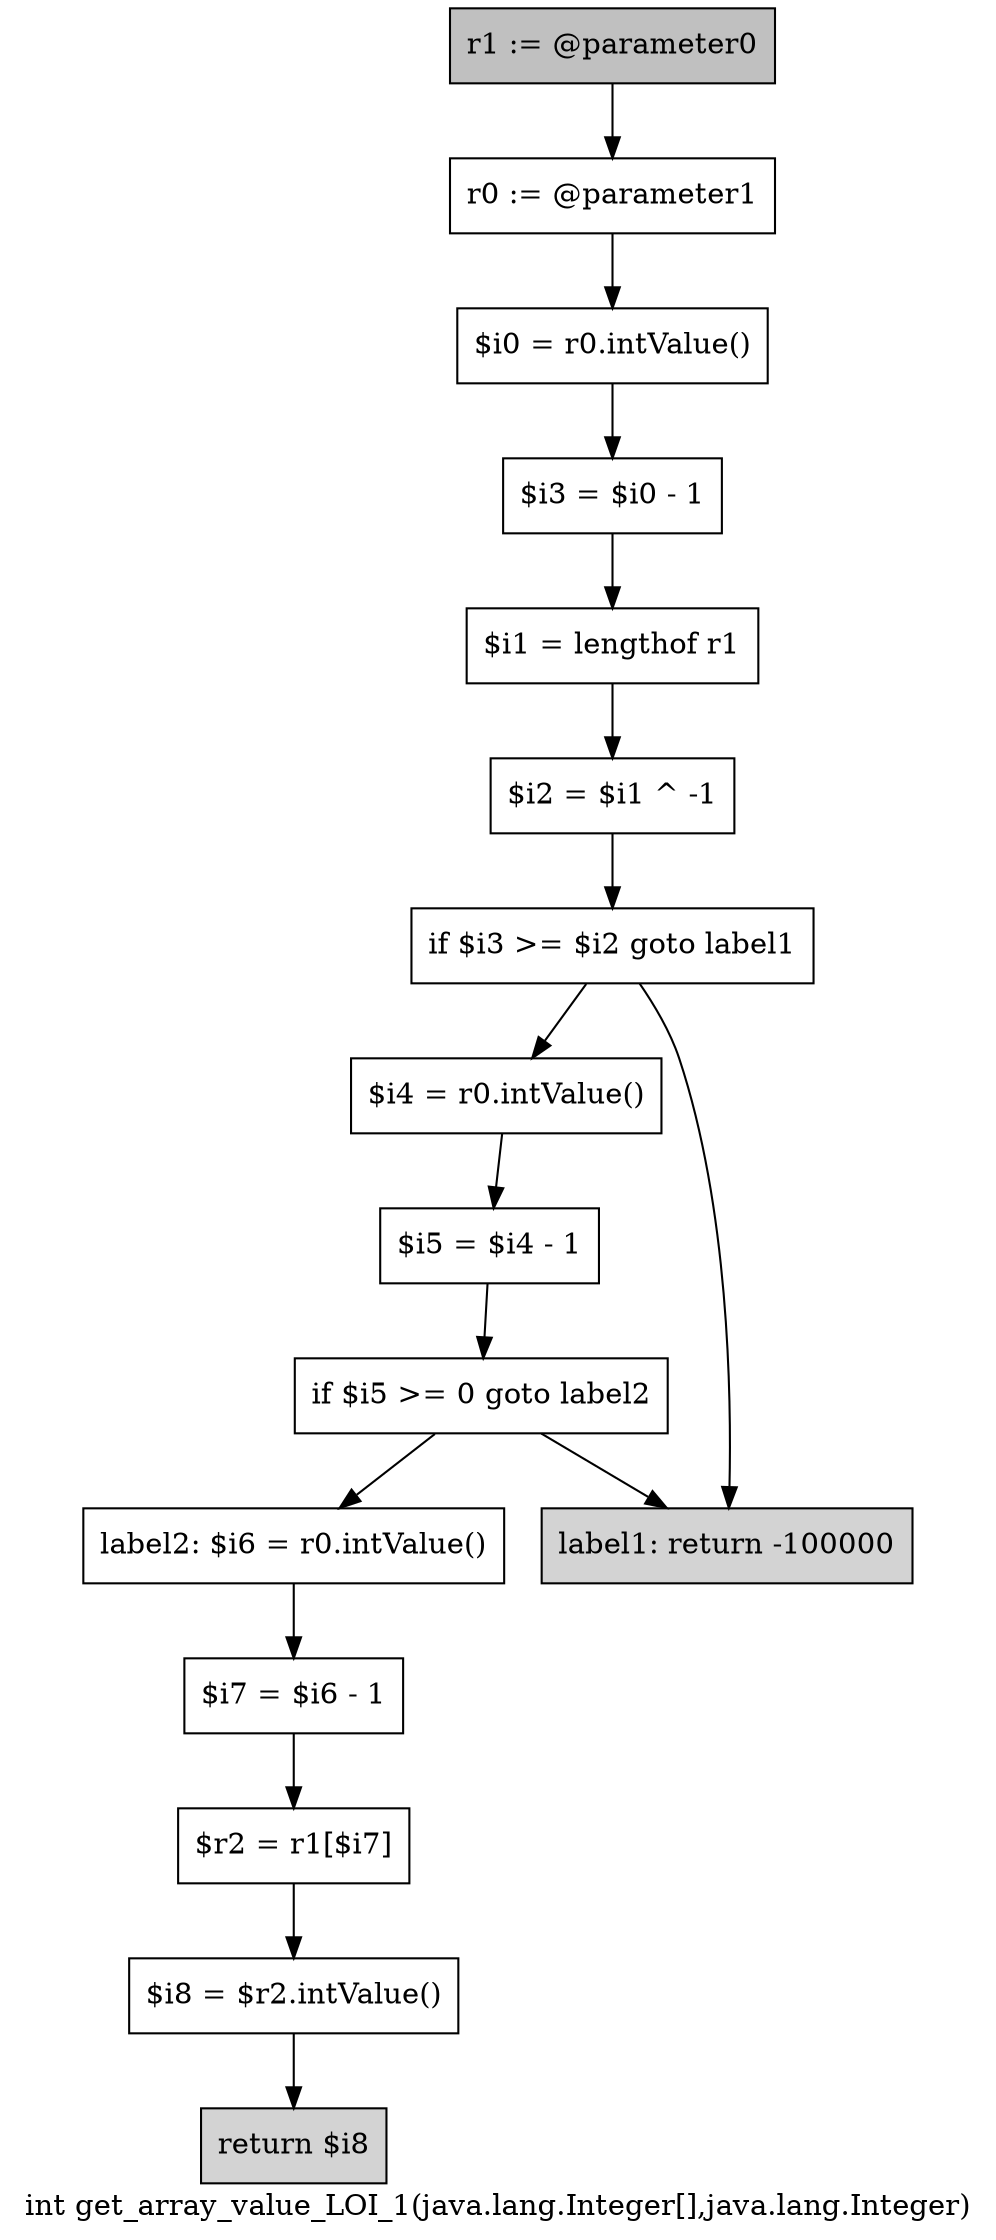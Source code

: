 digraph "int get_array_value_LOI_1(java.lang.Integer[],java.lang.Integer)" {
    label="int get_array_value_LOI_1(java.lang.Integer[],java.lang.Integer)";
    node [shape=box];
    "0" [style=filled,fillcolor=gray,label="r1 := @parameter0",];
    "1" [label="r0 := @parameter1",];
    "0"->"1";
    "2" [label="$i0 = r0.intValue()",];
    "1"->"2";
    "3" [label="$i3 = $i0 - 1",];
    "2"->"3";
    "4" [label="$i1 = lengthof r1",];
    "3"->"4";
    "5" [label="$i2 = $i1 ^ -1",];
    "4"->"5";
    "6" [label="if $i3 >= $i2 goto label1",];
    "5"->"6";
    "7" [label="$i4 = r0.intValue()",];
    "6"->"7";
    "10" [style=filled,fillcolor=lightgray,label="label1: return -100000",];
    "6"->"10";
    "8" [label="$i5 = $i4 - 1",];
    "7"->"8";
    "9" [label="if $i5 >= 0 goto label2",];
    "8"->"9";
    "9"->"10";
    "11" [label="label2: $i6 = r0.intValue()",];
    "9"->"11";
    "12" [label="$i7 = $i6 - 1",];
    "11"->"12";
    "13" [label="$r2 = r1[$i7]",];
    "12"->"13";
    "14" [label="$i8 = $r2.intValue()",];
    "13"->"14";
    "15" [style=filled,fillcolor=lightgray,label="return $i8",];
    "14"->"15";
}
